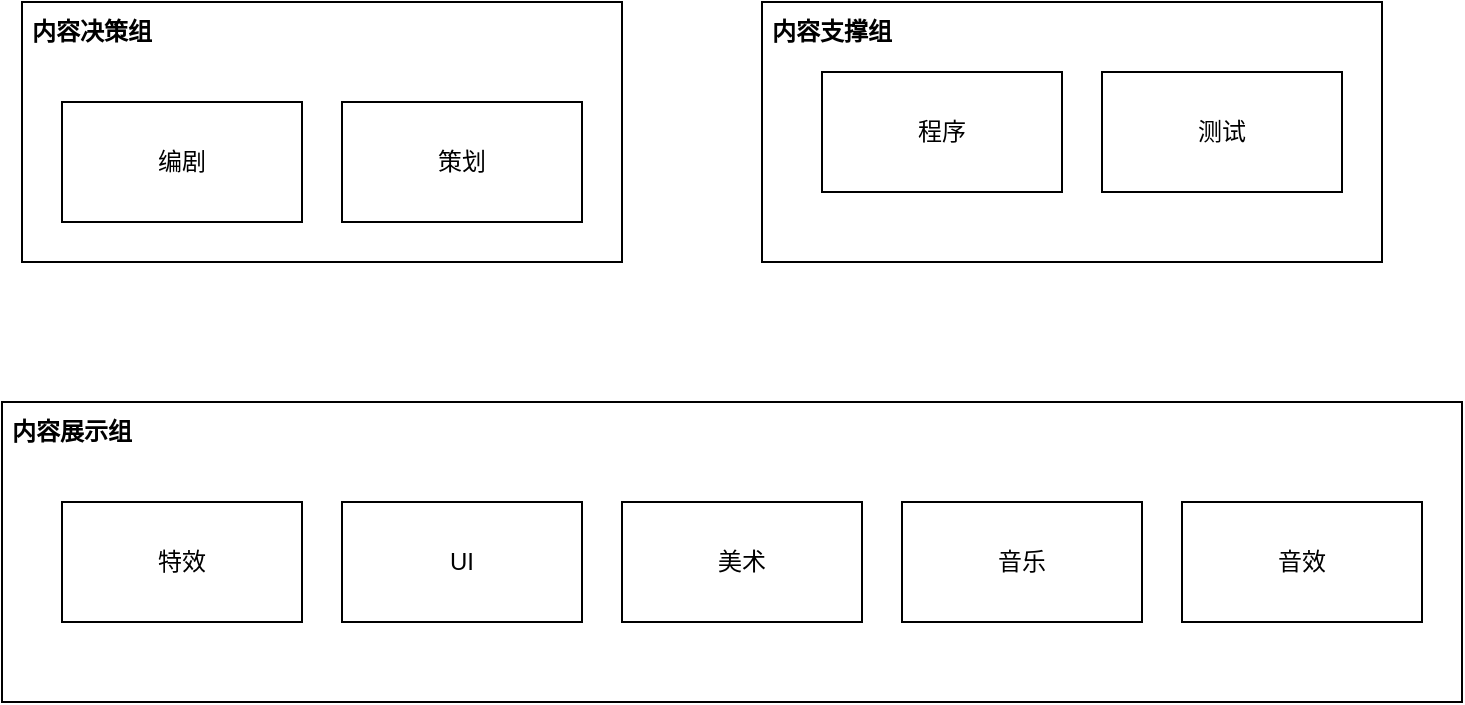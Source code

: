<mxfile version="16.5.1" type="device"><diagram id="ufUM3ygTDEI9GELTtXCz" name="第 1 页"><mxGraphModel dx="1650" dy="609" grid="1" gridSize="10" guides="1" tooltips="1" connect="1" arrows="1" fold="1" page="1" pageScale="1" pageWidth="827" pageHeight="1169" math="0" shadow="0"><root><mxCell id="0"/><mxCell id="1" parent="0"/><mxCell id="4hyCObyCJO2QbS5DJ1sQ-14" value="" style="group" vertex="1" connectable="0" parent="1"><mxGeometry x="-80" y="390" width="730" height="150" as="geometry"/></mxCell><mxCell id="4hyCObyCJO2QbS5DJ1sQ-12" value="" style="rounded=0;whiteSpace=wrap;html=1;" vertex="1" parent="4hyCObyCJO2QbS5DJ1sQ-14"><mxGeometry width="730" height="150" as="geometry"/></mxCell><mxCell id="4hyCObyCJO2QbS5DJ1sQ-3" value="美术" style="rounded=0;whiteSpace=wrap;html=1;" vertex="1" parent="4hyCObyCJO2QbS5DJ1sQ-14"><mxGeometry x="310" y="50" width="120" height="60" as="geometry"/></mxCell><mxCell id="4hyCObyCJO2QbS5DJ1sQ-6" value="音乐" style="rounded=0;whiteSpace=wrap;html=1;" vertex="1" parent="4hyCObyCJO2QbS5DJ1sQ-14"><mxGeometry x="450" y="50" width="120" height="60" as="geometry"/></mxCell><mxCell id="4hyCObyCJO2QbS5DJ1sQ-7" value="音效" style="rounded=0;whiteSpace=wrap;html=1;" vertex="1" parent="4hyCObyCJO2QbS5DJ1sQ-14"><mxGeometry x="590" y="50" width="120" height="60" as="geometry"/></mxCell><mxCell id="4hyCObyCJO2QbS5DJ1sQ-8" value="UI" style="rounded=0;whiteSpace=wrap;html=1;" vertex="1" parent="4hyCObyCJO2QbS5DJ1sQ-14"><mxGeometry x="170" y="50" width="120" height="60" as="geometry"/></mxCell><mxCell id="4hyCObyCJO2QbS5DJ1sQ-9" value="特效" style="rounded=0;whiteSpace=wrap;html=1;" vertex="1" parent="4hyCObyCJO2QbS5DJ1sQ-14"><mxGeometry x="30" y="50" width="120" height="60" as="geometry"/></mxCell><mxCell id="4hyCObyCJO2QbS5DJ1sQ-13" value="内容展示组" style="text;html=1;strokeColor=none;fillColor=none;align=center;verticalAlign=middle;whiteSpace=wrap;rounded=0;fontStyle=1" vertex="1" parent="4hyCObyCJO2QbS5DJ1sQ-14"><mxGeometry width="70" height="30" as="geometry"/></mxCell><mxCell id="4hyCObyCJO2QbS5DJ1sQ-17" value="" style="group" vertex="1" connectable="0" parent="1"><mxGeometry x="-70" y="190" width="300" height="130" as="geometry"/></mxCell><mxCell id="4hyCObyCJO2QbS5DJ1sQ-15" value="" style="rounded=0;whiteSpace=wrap;html=1;" vertex="1" parent="4hyCObyCJO2QbS5DJ1sQ-17"><mxGeometry width="300" height="130" as="geometry"/></mxCell><mxCell id="4hyCObyCJO2QbS5DJ1sQ-10" value="编剧" style="rounded=0;whiteSpace=wrap;html=1;" vertex="1" parent="4hyCObyCJO2QbS5DJ1sQ-17"><mxGeometry x="20" y="50" width="120" height="60" as="geometry"/></mxCell><mxCell id="4hyCObyCJO2QbS5DJ1sQ-11" value="策划" style="rounded=0;whiteSpace=wrap;html=1;" vertex="1" parent="4hyCObyCJO2QbS5DJ1sQ-17"><mxGeometry x="160" y="50" width="120" height="60" as="geometry"/></mxCell><mxCell id="4hyCObyCJO2QbS5DJ1sQ-16" value="内容决策组" style="text;html=1;strokeColor=none;fillColor=none;align=center;verticalAlign=middle;whiteSpace=wrap;rounded=0;fontStyle=1" vertex="1" parent="4hyCObyCJO2QbS5DJ1sQ-17"><mxGeometry width="70" height="30" as="geometry"/></mxCell><mxCell id="4hyCObyCJO2QbS5DJ1sQ-21" value="" style="group" vertex="1" connectable="0" parent="1"><mxGeometry x="300" y="190" width="310" height="130" as="geometry"/></mxCell><mxCell id="4hyCObyCJO2QbS5DJ1sQ-19" value="" style="rounded=0;whiteSpace=wrap;html=1;" vertex="1" parent="4hyCObyCJO2QbS5DJ1sQ-21"><mxGeometry width="310" height="130" as="geometry"/></mxCell><mxCell id="4hyCObyCJO2QbS5DJ1sQ-4" value="程序" style="rounded=0;whiteSpace=wrap;html=1;" vertex="1" parent="4hyCObyCJO2QbS5DJ1sQ-21"><mxGeometry x="30" y="35" width="120" height="60" as="geometry"/></mxCell><mxCell id="4hyCObyCJO2QbS5DJ1sQ-18" value="测试" style="rounded=0;whiteSpace=wrap;html=1;" vertex="1" parent="4hyCObyCJO2QbS5DJ1sQ-21"><mxGeometry x="170" y="35" width="120" height="60" as="geometry"/></mxCell><mxCell id="4hyCObyCJO2QbS5DJ1sQ-20" value="内容支撑组" style="text;html=1;strokeColor=none;fillColor=none;align=center;verticalAlign=middle;whiteSpace=wrap;rounded=0;fontStyle=1" vertex="1" parent="4hyCObyCJO2QbS5DJ1sQ-21"><mxGeometry width="70" height="30" as="geometry"/></mxCell></root></mxGraphModel></diagram></mxfile>